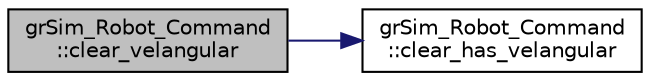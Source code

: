 digraph "grSim_Robot_Command::clear_velangular"
{
 // INTERACTIVE_SVG=YES
  edge [fontname="Helvetica",fontsize="10",labelfontname="Helvetica",labelfontsize="10"];
  node [fontname="Helvetica",fontsize="10",shape=record];
  rankdir="LR";
  Node1 [label="grSim_Robot_Command\l::clear_velangular",height=0.2,width=0.4,color="black", fillcolor="grey75", style="filled", fontcolor="black"];
  Node1 -> Node2 [color="midnightblue",fontsize="10",style="solid",fontname="Helvetica"];
  Node2 [label="grSim_Robot_Command\l::clear_has_velangular",height=0.2,width=0.4,color="black", fillcolor="white", style="filled",URL="$d1/d68/classgr_sim___robot___command.html#a4be696574e1e2036a14b6b5d8a98d8fd"];
}
